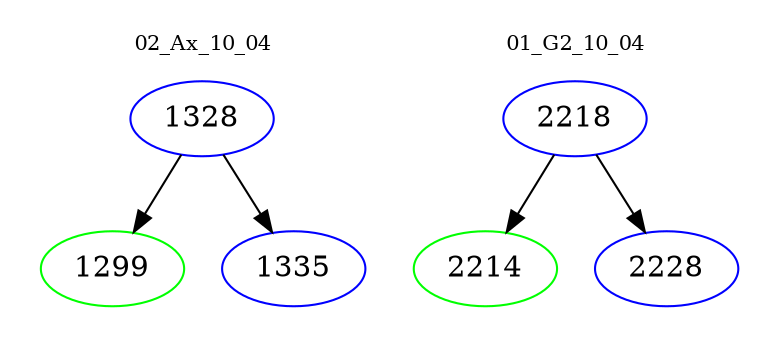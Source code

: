 digraph{
subgraph cluster_0 {
color = white
label = "02_Ax_10_04";
fontsize=10;
T0_1328 [label="1328", color="blue"]
T0_1328 -> T0_1299 [color="black"]
T0_1299 [label="1299", color="green"]
T0_1328 -> T0_1335 [color="black"]
T0_1335 [label="1335", color="blue"]
}
subgraph cluster_1 {
color = white
label = "01_G2_10_04";
fontsize=10;
T1_2218 [label="2218", color="blue"]
T1_2218 -> T1_2214 [color="black"]
T1_2214 [label="2214", color="green"]
T1_2218 -> T1_2228 [color="black"]
T1_2228 [label="2228", color="blue"]
}
}
